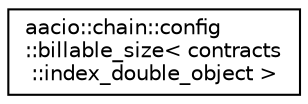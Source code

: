 digraph "Graphical Class Hierarchy"
{
  edge [fontname="Helvetica",fontsize="10",labelfontname="Helvetica",labelfontsize="10"];
  node [fontname="Helvetica",fontsize="10",shape=record];
  rankdir="LR";
  Node0 [label="aacio::chain::config\l::billable_size\< contracts\l::index_double_object \>",height=0.2,width=0.4,color="black", fillcolor="white", style="filled",URL="$structaacio_1_1chain_1_1config_1_1billable__size_3_01contracts_1_1index__double__object_01_4.html"];
}
